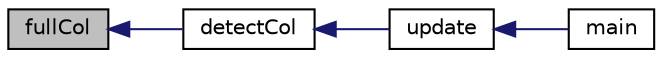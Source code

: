 digraph "fullCol"
{
  edge [fontname="Helvetica",fontsize="10",labelfontname="Helvetica",labelfontsize="10"];
  node [fontname="Helvetica",fontsize="10",shape=record];
  rankdir="LR";
  Node19 [label="fullCol",height=0.2,width=0.4,color="black", fillcolor="grey75", style="filled", fontcolor="black"];
  Node19 -> Node20 [dir="back",color="midnightblue",fontsize="10",style="solid",fontname="Helvetica"];
  Node20 [label="detectCol",height=0.2,width=0.4,color="black", fillcolor="white", style="filled",URL="$update_8c.html#a0e35a2936fc69af30890ce30a082b594"];
  Node20 -> Node21 [dir="back",color="midnightblue",fontsize="10",style="solid",fontname="Helvetica"];
  Node21 [label="update",height=0.2,width=0.4,color="black", fillcolor="white", style="filled",URL="$update_8c.html#aca3f584034ddadfcf89951a1bf10f45c"];
  Node21 -> Node22 [dir="back",color="midnightblue",fontsize="10",style="solid",fontname="Helvetica"];
  Node22 [label="main",height=0.2,width=0.4,color="black", fillcolor="white", style="filled",URL="$main_8c.html#abf9e6b7e6f15df4b525a2e7705ba3089"];
}
